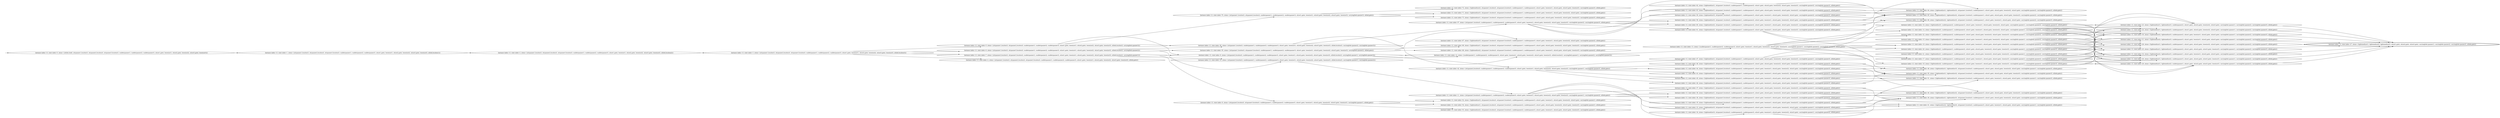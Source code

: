 digraph {
rankdir="LR"
s0[label="(instance index=13, state index=0, atoms={at(bob,shed), at(spanner1,location3), at(spanner2,location3), at(spanner3,location3), usable(spanner1), usable(spanner2), usable(spanner3), at(nut1,gate), loose(nut1), at(nut2,gate), loose(nut2), at(nut3,gate), loose(nut3)})"]
s1[label="(instance index=13, state index=1, atoms={at(spanner1,location3), at(spanner2,location3), at(spanner3,location3), usable(spanner1), usable(spanner2), usable(spanner3), at(nut1,gate), loose(nut1), at(nut2,gate), loose(nut2), at(nut3,gate), loose(nut3), at(bob,location1)})"]
s2[label="(instance index=13, state index=2, atoms={at(spanner1,location3), at(spanner2,location3), at(spanner3,location3), usable(spanner1), usable(spanner2), usable(spanner3), at(nut1,gate), loose(nut1), at(nut2,gate), loose(nut2), at(nut3,gate), loose(nut3), at(bob,location2)})"]
s3[label="(instance index=13, state index=3, atoms={at(spanner1,location3), at(spanner2,location3), at(spanner3,location3), usable(spanner1), usable(spanner2), usable(spanner3), at(nut1,gate), loose(nut1), at(nut2,gate), loose(nut2), at(nut3,gate), loose(nut3), at(bob,location3)})"]
s5[label="(instance index=13, state index=5, atoms={at(spanner1,location3), at(spanner2,location3), usable(spanner1), usable(spanner2), usable(spanner3), at(nut1,gate), loose(nut1), at(nut2,gate), loose(nut2), at(nut3,gate), loose(nut3), at(bob,location3), carrying(bob,spanner3)})"]
s7[label="(instance index=13, state index=7, atoms={at(spanner2,location3), at(spanner3,location3), usable(spanner1), usable(spanner2), usable(spanner3), at(nut1,gate), loose(nut1), at(nut2,gate), loose(nut2), at(nut3,gate), loose(nut3), at(bob,location3), carrying(bob,spanner1)})"]
s6[label="(instance index=13, state index=6, atoms={at(spanner1,location3), at(spanner3,location3), usable(spanner1), usable(spanner2), usable(spanner3), at(nut1,gate), loose(nut1), at(nut2,gate), loose(nut2), at(nut3,gate), loose(nut3), at(bob,location3), carrying(bob,spanner2)})"]
s4[label="(instance index=13, state index=4, atoms={at(spanner1,location3), at(spanner2,location3), at(spanner3,location3), usable(spanner1), usable(spanner2), usable(spanner3), at(nut1,gate), loose(nut1), at(nut2,gate), loose(nut2), at(nut3,gate), loose(nut3), at(bob,gate)})"]
s56[label="(instance index=13, state index=56, atoms={at(spanner1,location3), usable(spanner1), usable(spanner2), usable(spanner3), at(nut1,gate), loose(nut1), at(nut2,gate), loose(nut2), at(nut3,gate), loose(nut3), at(bob,location3), carrying(bob,spanner2), carrying(bob,spanner3)})"]
s9[label="(instance index=13, state index=9, atoms={at(spanner2,location3), usable(spanner1), usable(spanner2), usable(spanner3), at(nut1,gate), loose(nut1), at(nut2,gate), loose(nut2), at(nut3,gate), loose(nut3), at(bob,location3), carrying(bob,spanner1), carrying(bob,spanner3)})"]
s10[label="(instance index=13, state index=10, atoms={at(spanner3,location3), usable(spanner1), usable(spanner2), usable(spanner3), at(nut1,gate), loose(nut1), at(nut2,gate), loose(nut2), at(nut3,gate), loose(nut3), at(bob,location3), carrying(bob,spanner1), carrying(bob,spanner2)})"]
s70[label="(instance index=13, state index=70, atoms={at(spanner1,location3), at(spanner2,location3), usable(spanner1), usable(spanner2), usable(spanner3), at(nut1,gate), loose(nut1), at(nut2,gate), loose(nut2), at(nut3,gate), loose(nut3), carrying(bob,spanner3), at(bob,gate)})"]
s8[label="(instance index=13, state index=8, atoms={at(spanner2,location3), at(spanner3,location3), usable(spanner1), usable(spanner2), usable(spanner3), at(nut1,gate), loose(nut1), at(nut2,gate), loose(nut2), at(nut3,gate), loose(nut3), carrying(bob,spanner1), at(bob,gate)})"]
s55[label="(instance index=13, state index=55, atoms={at(spanner1,location3), at(spanner3,location3), usable(spanner1), usable(spanner2), usable(spanner3), at(nut1,gate), loose(nut1), at(nut2,gate), loose(nut2), at(nut3,gate), loose(nut3), carrying(bob,spanner2), at(bob,gate)})"]
s12[label="(instance index=13, state index=12, atoms={usable(spanner1), usable(spanner2), usable(spanner3), at(nut1,gate), loose(nut1), at(nut2,gate), loose(nut2), at(nut3,gate), loose(nut3), at(bob,location3), carrying(bob,spanner1), carrying(bob,spanner2), carrying(bob,spanner3)})"]
s57[label="(instance index=13, state index=57, atoms={at(spanner1,location3), usable(spanner1), usable(spanner2), usable(spanner3), at(nut1,gate), loose(nut1), at(nut2,gate), loose(nut2), at(nut3,gate), loose(nut3), carrying(bob,spanner2), carrying(bob,spanner3), at(bob,gate)})"]
s42[label="(instance index=13, state index=42, atoms={at(spanner2,location3), usable(spanner1), usable(spanner2), usable(spanner3), at(nut1,gate), loose(nut1), at(nut2,gate), loose(nut2), at(nut3,gate), loose(nut3), carrying(bob,spanner1), carrying(bob,spanner3), at(bob,gate)})"]
s11[label="(instance index=13, state index=11, atoms={at(spanner3,location3), usable(spanner1), usable(spanner2), usable(spanner3), at(nut1,gate), loose(nut1), at(nut2,gate), loose(nut2), at(nut3,gate), loose(nut3), carrying(bob,spanner1), carrying(bob,spanner2), at(bob,gate)})"]
s71[label="(instance index=13, state index=71, atoms={tightened(nut3), at(spanner1,location3), at(spanner2,location3), usable(spanner1), usable(spanner2), at(nut1,gate), loose(nut1), at(nut2,gate), loose(nut2), at(nut3,gate), carrying(bob,spanner3), at(bob,gate)})"]
s73[label="(instance index=13, state index=73, atoms={tightened(nut1), at(spanner1,location3), at(spanner2,location3), usable(spanner1), usable(spanner2), at(nut1,gate), at(nut2,gate), loose(nut2), at(nut3,gate), loose(nut3), carrying(bob,spanner3), at(bob,gate)})"]
s72[label="(instance index=13, state index=72, atoms={tightened(nut2), at(spanner1,location3), at(spanner2,location3), usable(spanner1), usable(spanner2), at(nut1,gate), loose(nut1), at(nut2,gate), at(nut3,gate), loose(nut3), carrying(bob,spanner3), at(bob,gate)})"]
s54[label="(instance index=13, state index=54, atoms={tightened(nut1), at(spanner2,location3), at(spanner3,location3), usable(spanner2), usable(spanner3), at(nut1,gate), at(nut2,gate), loose(nut2), at(nut3,gate), loose(nut3), carrying(bob,spanner1), at(bob,gate)})"]
s53[label="(instance index=13, state index=53, atoms={tightened(nut2), at(spanner2,location3), at(spanner3,location3), usable(spanner2), usable(spanner3), at(nut1,gate), loose(nut1), at(nut2,gate), at(nut3,gate), loose(nut3), carrying(bob,spanner1), at(bob,gate)})"]
s52[label="(instance index=13, state index=52, atoms={tightened(nut3), at(spanner2,location3), at(spanner3,location3), usable(spanner2), usable(spanner3), at(nut1,gate), loose(nut1), at(nut2,gate), loose(nut2), at(nut3,gate), carrying(bob,spanner1), at(bob,gate)})"]
s69[label="(instance index=13, state index=69, atoms={tightened(nut1), at(spanner1,location3), at(spanner3,location3), usable(spanner1), usable(spanner3), at(nut1,gate), at(nut2,gate), loose(nut2), at(nut3,gate), loose(nut3), carrying(bob,spanner2), at(bob,gate)})"]
s68[label="(instance index=13, state index=68, atoms={tightened(nut2), at(spanner1,location3), at(spanner3,location3), usable(spanner1), usable(spanner3), at(nut1,gate), loose(nut1), at(nut2,gate), at(nut3,gate), loose(nut3), carrying(bob,spanner2), at(bob,gate)})"]
s67[label="(instance index=13, state index=67, atoms={tightened(nut3), at(spanner1,location3), at(spanner3,location3), usable(spanner1), usable(spanner3), at(nut1,gate), loose(nut1), at(nut2,gate), loose(nut2), at(nut3,gate), carrying(bob,spanner2), at(bob,gate)})"]
s13[label="(instance index=13, state index=13, atoms={usable(spanner1), usable(spanner2), usable(spanner3), at(nut1,gate), loose(nut1), at(nut2,gate), loose(nut2), at(nut3,gate), loose(nut3), carrying(bob,spanner1), carrying(bob,spanner2), carrying(bob,spanner3), at(bob,gate)})"]
s63[label="(instance index=13, state index=63, atoms={tightened(nut1), at(spanner1,location3), usable(spanner1), usable(spanner3), at(nut1,gate), at(nut2,gate), loose(nut2), at(nut3,gate), loose(nut3), carrying(bob,spanner2), carrying(bob,spanner3), at(bob,gate)})"]
s62[label="(instance index=13, state index=62, atoms={tightened(nut1), at(spanner1,location3), usable(spanner1), usable(spanner2), at(nut1,gate), at(nut2,gate), loose(nut2), at(nut3,gate), loose(nut3), carrying(bob,spanner2), carrying(bob,spanner3), at(bob,gate)})"]
s61[label="(instance index=13, state index=61, atoms={tightened(nut2), at(spanner1,location3), usable(spanner1), usable(spanner3), at(nut1,gate), loose(nut1), at(nut2,gate), at(nut3,gate), loose(nut3), carrying(bob,spanner2), carrying(bob,spanner3), at(bob,gate)})"]
s60[label="(instance index=13, state index=60, atoms={tightened(nut2), at(spanner1,location3), usable(spanner1), usable(spanner2), at(nut1,gate), loose(nut1), at(nut2,gate), at(nut3,gate), loose(nut3), carrying(bob,spanner2), carrying(bob,spanner3), at(bob,gate)})"]
s59[label="(instance index=13, state index=59, atoms={tightened(nut3), at(spanner1,location3), usable(spanner1), usable(spanner3), at(nut1,gate), loose(nut1), at(nut2,gate), loose(nut2), at(nut3,gate), carrying(bob,spanner2), carrying(bob,spanner3), at(bob,gate)})"]
s58[label="(instance index=13, state index=58, atoms={tightened(nut3), at(spanner1,location3), usable(spanner1), usable(spanner2), at(nut1,gate), loose(nut1), at(nut2,gate), loose(nut2), at(nut3,gate), carrying(bob,spanner2), carrying(bob,spanner3), at(bob,gate)})"]
s48[label="(instance index=13, state index=48, atoms={tightened(nut1), at(spanner2,location3), usable(spanner2), usable(spanner3), at(nut1,gate), at(nut2,gate), loose(nut2), at(nut3,gate), loose(nut3), carrying(bob,spanner1), carrying(bob,spanner3), at(bob,gate)})"]
s47[label="(instance index=13, state index=47, atoms={tightened(nut1), at(spanner2,location3), usable(spanner1), usable(spanner2), at(nut1,gate), at(nut2,gate), loose(nut2), at(nut3,gate), loose(nut3), carrying(bob,spanner1), carrying(bob,spanner3), at(bob,gate)})"]
s46[label="(instance index=13, state index=46, atoms={tightened(nut2), at(spanner2,location3), usable(spanner2), usable(spanner3), at(nut1,gate), loose(nut1), at(nut2,gate), at(nut3,gate), loose(nut3), carrying(bob,spanner1), carrying(bob,spanner3), at(bob,gate)})"]
s45[label="(instance index=13, state index=45, atoms={tightened(nut2), at(spanner2,location3), usable(spanner1), usable(spanner2), at(nut1,gate), loose(nut1), at(nut2,gate), at(nut3,gate), loose(nut3), carrying(bob,spanner1), carrying(bob,spanner3), at(bob,gate)})"]
s44[label="(instance index=13, state index=44, atoms={tightened(nut3), at(spanner2,location3), usable(spanner2), usable(spanner3), at(nut1,gate), loose(nut1), at(nut2,gate), loose(nut2), at(nut3,gate), carrying(bob,spanner1), carrying(bob,spanner3), at(bob,gate)})"]
s43[label="(instance index=13, state index=43, atoms={tightened(nut3), at(spanner2,location3), usable(spanner1), usable(spanner2), at(nut1,gate), loose(nut1), at(nut2,gate), loose(nut2), at(nut3,gate), carrying(bob,spanner1), carrying(bob,spanner3), at(bob,gate)})"]
s38[label="(instance index=13, state index=38, atoms={tightened(nut1), at(spanner3,location3), usable(spanner2), usable(spanner3), at(nut1,gate), at(nut2,gate), loose(nut2), at(nut3,gate), loose(nut3), carrying(bob,spanner1), carrying(bob,spanner2), at(bob,gate)})"]
s37[label="(instance index=13, state index=37, atoms={tightened(nut1), at(spanner3,location3), usable(spanner1), usable(spanner3), at(nut1,gate), at(nut2,gate), loose(nut2), at(nut3,gate), loose(nut3), carrying(bob,spanner1), carrying(bob,spanner2), at(bob,gate)})"]
s36[label="(instance index=13, state index=36, atoms={tightened(nut2), at(spanner3,location3), usable(spanner2), usable(spanner3), at(nut1,gate), loose(nut1), at(nut2,gate), at(nut3,gate), loose(nut3), carrying(bob,spanner1), carrying(bob,spanner2), at(bob,gate)})"]
s35[label="(instance index=13, state index=35, atoms={tightened(nut2), at(spanner3,location3), usable(spanner1), usable(spanner3), at(nut1,gate), loose(nut1), at(nut2,gate), at(nut3,gate), loose(nut3), carrying(bob,spanner1), carrying(bob,spanner2), at(bob,gate)})"]
s34[label="(instance index=13, state index=34, atoms={tightened(nut3), at(spanner3,location3), usable(spanner2), usable(spanner3), at(nut1,gate), loose(nut1), at(nut2,gate), loose(nut2), at(nut3,gate), carrying(bob,spanner1), carrying(bob,spanner2), at(bob,gate)})"]
s33[label="(instance index=13, state index=33, atoms={tightened(nut3), at(spanner3,location3), usable(spanner1), usable(spanner3), at(nut1,gate), loose(nut1), at(nut2,gate), loose(nut2), at(nut3,gate), carrying(bob,spanner1), carrying(bob,spanner2), at(bob,gate)})"]
s20[label="(instance index=13, state index=20, atoms={tightened(nut1), usable(spanner1), usable(spanner2), at(nut1,gate), at(nut2,gate), loose(nut2), at(nut3,gate), loose(nut3), carrying(bob,spanner1), carrying(bob,spanner2), carrying(bob,spanner3), at(bob,gate)})"]
s16[label="(instance index=13, state index=16, atoms={tightened(nut3), usable(spanner2), usable(spanner3), at(nut1,gate), loose(nut1), at(nut2,gate), loose(nut2), at(nut3,gate), carrying(bob,spanner1), carrying(bob,spanner2), carrying(bob,spanner3), at(bob,gate)})"]
s14[label="(instance index=13, state index=14, atoms={tightened(nut3), usable(spanner1), usable(spanner2), at(nut1,gate), loose(nut1), at(nut2,gate), loose(nut2), at(nut3,gate), carrying(bob,spanner1), carrying(bob,spanner2), carrying(bob,spanner3), at(bob,gate)})"]
s22[label="(instance index=13, state index=22, atoms={tightened(nut1), usable(spanner2), usable(spanner3), at(nut1,gate), at(nut2,gate), loose(nut2), at(nut3,gate), loose(nut3), carrying(bob,spanner1), carrying(bob,spanner2), carrying(bob,spanner3), at(bob,gate)})"]
s15[label="(instance index=13, state index=15, atoms={tightened(nut3), usable(spanner1), usable(spanner3), at(nut1,gate), loose(nut1), at(nut2,gate), loose(nut2), at(nut3,gate), carrying(bob,spanner1), carrying(bob,spanner2), carrying(bob,spanner3), at(bob,gate)})"]
s21[label="(instance index=13, state index=21, atoms={tightened(nut1), usable(spanner1), usable(spanner3), at(nut1,gate), at(nut2,gate), loose(nut2), at(nut3,gate), loose(nut3), carrying(bob,spanner1), carrying(bob,spanner2), carrying(bob,spanner3), at(bob,gate)})"]
s17[label="(instance index=13, state index=17, atoms={tightened(nut2), usable(spanner1), usable(spanner2), at(nut1,gate), loose(nut1), at(nut2,gate), at(nut3,gate), loose(nut3), carrying(bob,spanner1), carrying(bob,spanner2), carrying(bob,spanner3), at(bob,gate)})"]
s19[label="(instance index=13, state index=19, atoms={tightened(nut2), usable(spanner2), usable(spanner3), at(nut1,gate), loose(nut1), at(nut2,gate), at(nut3,gate), loose(nut3), carrying(bob,spanner1), carrying(bob,spanner2), carrying(bob,spanner3), at(bob,gate)})"]
s18[label="(instance index=13, state index=18, atoms={tightened(nut2), usable(spanner1), usable(spanner3), at(nut1,gate), loose(nut1), at(nut2,gate), at(nut3,gate), loose(nut3), carrying(bob,spanner1), carrying(bob,spanner2), carrying(bob,spanner3), at(bob,gate)})"]
s65[label="(instance index=13, state index=65, atoms={tightened(nut1), tightened(nut2), at(spanner1,location3), usable(spanner1), at(nut1,gate), at(nut2,gate), at(nut3,gate), loose(nut3), carrying(bob,spanner2), carrying(bob,spanner3), at(bob,gate)})"]
s64[label="(instance index=13, state index=64, atoms={tightened(nut1), tightened(nut3), at(spanner1,location3), usable(spanner1), at(nut1,gate), at(nut2,gate), loose(nut2), at(nut3,gate), carrying(bob,spanner2), carrying(bob,spanner3), at(bob,gate)})"]
s66[label="(instance index=13, state index=66, atoms={tightened(nut2), tightened(nut3), at(spanner1,location3), usable(spanner1), at(nut1,gate), loose(nut1), at(nut2,gate), at(nut3,gate), carrying(bob,spanner2), carrying(bob,spanner3), at(bob,gate)})"]
s50[label="(instance index=13, state index=50, atoms={tightened(nut1), tightened(nut2), at(spanner2,location3), usable(spanner2), at(nut1,gate), at(nut2,gate), at(nut3,gate), loose(nut3), carrying(bob,spanner1), carrying(bob,spanner3), at(bob,gate)})"]
s49[label="(instance index=13, state index=49, atoms={tightened(nut1), tightened(nut3), at(spanner2,location3), usable(spanner2), at(nut1,gate), at(nut2,gate), loose(nut2), at(nut3,gate), carrying(bob,spanner1), carrying(bob,spanner3), at(bob,gate)})"]
s51[label="(instance index=13, state index=51, atoms={tightened(nut2), tightened(nut3), at(spanner2,location3), usable(spanner2), at(nut1,gate), loose(nut1), at(nut2,gate), at(nut3,gate), carrying(bob,spanner1), carrying(bob,spanner3), at(bob,gate)})"]
s39[label="(instance index=13, state index=39, atoms={tightened(nut1), tightened(nut3), at(spanner3,location3), usable(spanner3), at(nut1,gate), at(nut2,gate), loose(nut2), at(nut3,gate), carrying(bob,spanner1), carrying(bob,spanner2), at(bob,gate)})"]
s40[label="(instance index=13, state index=40, atoms={tightened(nut1), tightened(nut2), at(spanner3,location3), usable(spanner3), at(nut1,gate), at(nut2,gate), at(nut3,gate), loose(nut3), carrying(bob,spanner1), carrying(bob,spanner2), at(bob,gate)})"]
s41[label="(instance index=13, state index=41, atoms={tightened(nut2), tightened(nut3), at(spanner3,location3), usable(spanner3), at(nut1,gate), loose(nut1), at(nut2,gate), at(nut3,gate), carrying(bob,spanner1), carrying(bob,spanner2), at(bob,gate)})"]
s32[label="(instance index=13, state index=32, atoms={tightened(nut2), tightened(nut3), usable(spanner1), at(nut1,gate), loose(nut1), at(nut2,gate), at(nut3,gate), carrying(bob,spanner1), carrying(bob,spanner2), carrying(bob,spanner3), at(bob,gate)})"]
s31[label="(instance index=13, state index=31, atoms={tightened(nut2), tightened(nut3), usable(spanner3), at(nut1,gate), loose(nut1), at(nut2,gate), at(nut3,gate), carrying(bob,spanner1), carrying(bob,spanner2), carrying(bob,spanner3), at(bob,gate)})"]
s30[label="(instance index=13, state index=30, atoms={tightened(nut2), tightened(nut3), usable(spanner2), at(nut1,gate), loose(nut1), at(nut2,gate), at(nut3,gate), carrying(bob,spanner1), carrying(bob,spanner2), carrying(bob,spanner3), at(bob,gate)})"]
s29[label="(instance index=13, state index=29, atoms={tightened(nut1), tightened(nut2), usable(spanner1), at(nut1,gate), at(nut2,gate), at(nut3,gate), loose(nut3), carrying(bob,spanner1), carrying(bob,spanner2), carrying(bob,spanner3), at(bob,gate)})"]
s28[label="(instance index=13, state index=28, atoms={tightened(nut1), tightened(nut3), usable(spanner1), at(nut1,gate), at(nut2,gate), loose(nut2), at(nut3,gate), carrying(bob,spanner1), carrying(bob,spanner2), carrying(bob,spanner3), at(bob,gate)})"]
s26[label="(instance index=13, state index=26, atoms={tightened(nut1), tightened(nut2), usable(spanner3), at(nut1,gate), at(nut2,gate), at(nut3,gate), loose(nut3), carrying(bob,spanner1), carrying(bob,spanner2), carrying(bob,spanner3), at(bob,gate)})"]
s25[label="(instance index=13, state index=25, atoms={tightened(nut1), tightened(nut2), usable(spanner2), at(nut1,gate), at(nut2,gate), at(nut3,gate), loose(nut3), carrying(bob,spanner1), carrying(bob,spanner2), carrying(bob,spanner3), at(bob,gate)})"]
s24[label="(instance index=13, state index=24, atoms={tightened(nut1), tightened(nut3), usable(spanner3), at(nut1,gate), at(nut2,gate), loose(nut2), at(nut3,gate), carrying(bob,spanner1), carrying(bob,spanner2), carrying(bob,spanner3), at(bob,gate)})"]
s23[label="(instance index=13, state index=23, atoms={tightened(nut1), tightened(nut3), usable(spanner2), at(nut1,gate), at(nut2,gate), loose(nut2), at(nut3,gate), carrying(bob,spanner1), carrying(bob,spanner2), carrying(bob,spanner3), at(bob,gate)})"]
s27[peripheries=2,label="(instance index=13, state index=27, atoms={tightened(nut1), tightened(nut2), tightened(nut3), at(nut1,gate), at(nut2,gate), at(nut3,gate), carrying(bob,spanner1), carrying(bob,spanner2), carrying(bob,spanner3), at(bob,gate)})"]
Dangling [ label = "", style = invis ]
{ rank = same; Dangling }
Dangling -> s0
{ rank = same; s0}
{ rank = same; s1}
{ rank = same; s2}
{ rank = same; s3}
{ rank = same; s5,s7,s6,s4}
{ rank = same; s56,s9,s10,s70,s8,s55}
{ rank = same; s12,s57,s42,s11,s71,s73,s72,s54,s53,s52,s69,s68,s67}
{ rank = same; s13,s63,s62,s61,s60,s59,s58,s48,s47,s46,s45,s44,s43,s38,s37,s36,s35,s34,s33}
{ rank = same; s20,s16,s14,s22,s15,s21,s17,s19,s18,s65,s64,s66,s50,s49,s51,s39,s40,s41}
{ rank = same; s32,s31,s30,s29,s28,s26,s25,s24,s23}
{ rank = same; s27}
{
s0->s1
}
{
s1->s2
}
{
s2->s3
}
{
s3->s7
s3->s6
s3->s5
s3->s4
}
{
s5->s70
s5->s9
s5->s56
s7->s10
s7->s9
s7->s8
s6->s55
s6->s10
s6->s56
}
{
s56->s12
s56->s57
s9->s12
s9->s42
s10->s12
s10->s11
s70->s71
s70->s73
s70->s72
s8->s54
s8->s53
s8->s52
s55->s69
s55->s68
s55->s67
}
{
s12->s13
s57->s63
s57->s62
s57->s61
s57->s60
s57->s59
s57->s58
s42->s48
s42->s47
s42->s46
s42->s45
s42->s44
s42->s43
s11->s38
s11->s37
s11->s36
s11->s35
s11->s34
s11->s33
}
{
s13->s22
s13->s21
s13->s20
s13->s19
s13->s18
s13->s17
s13->s16
s13->s15
s13->s14
s63->s65
s63->s64
s62->s65
s62->s64
s61->s66
s61->s65
s60->s66
s60->s65
s59->s66
s59->s64
s58->s66
s58->s64
s48->s50
s48->s49
s47->s50
s47->s49
s46->s51
s46->s50
s45->s51
s45->s50
s44->s51
s44->s49
s43->s51
s43->s49
s38->s39
s38->s40
s37->s39
s37->s40
s36->s41
s36->s40
s35->s41
s35->s40
s34->s39
s34->s41
s33->s39
s33->s41
}
{
s20->s29
s20->s23
s20->s28
s20->s25
s16->s31
s16->s30
s16->s23
s16->s24
s14->s30
s14->s23
s14->s28
s14->s32
s22->s23
s22->s26
s22->s25
s22->s24
s15->s31
s15->s28
s15->s24
s15->s32
s21->s28
s21->s26
s21->s29
s21->s24
s17->s29
s17->s30
s17->s25
s17->s32
s19->s31
s19->s26
s19->s30
s19->s25
s18->s29
s18->s31
s18->s26
s18->s32
}
{
s32->s27
s31->s27
s30->s27
s29->s27
s28->s27
s26->s27
s25->s27
s24->s27
s23->s27
}
{
}
}
